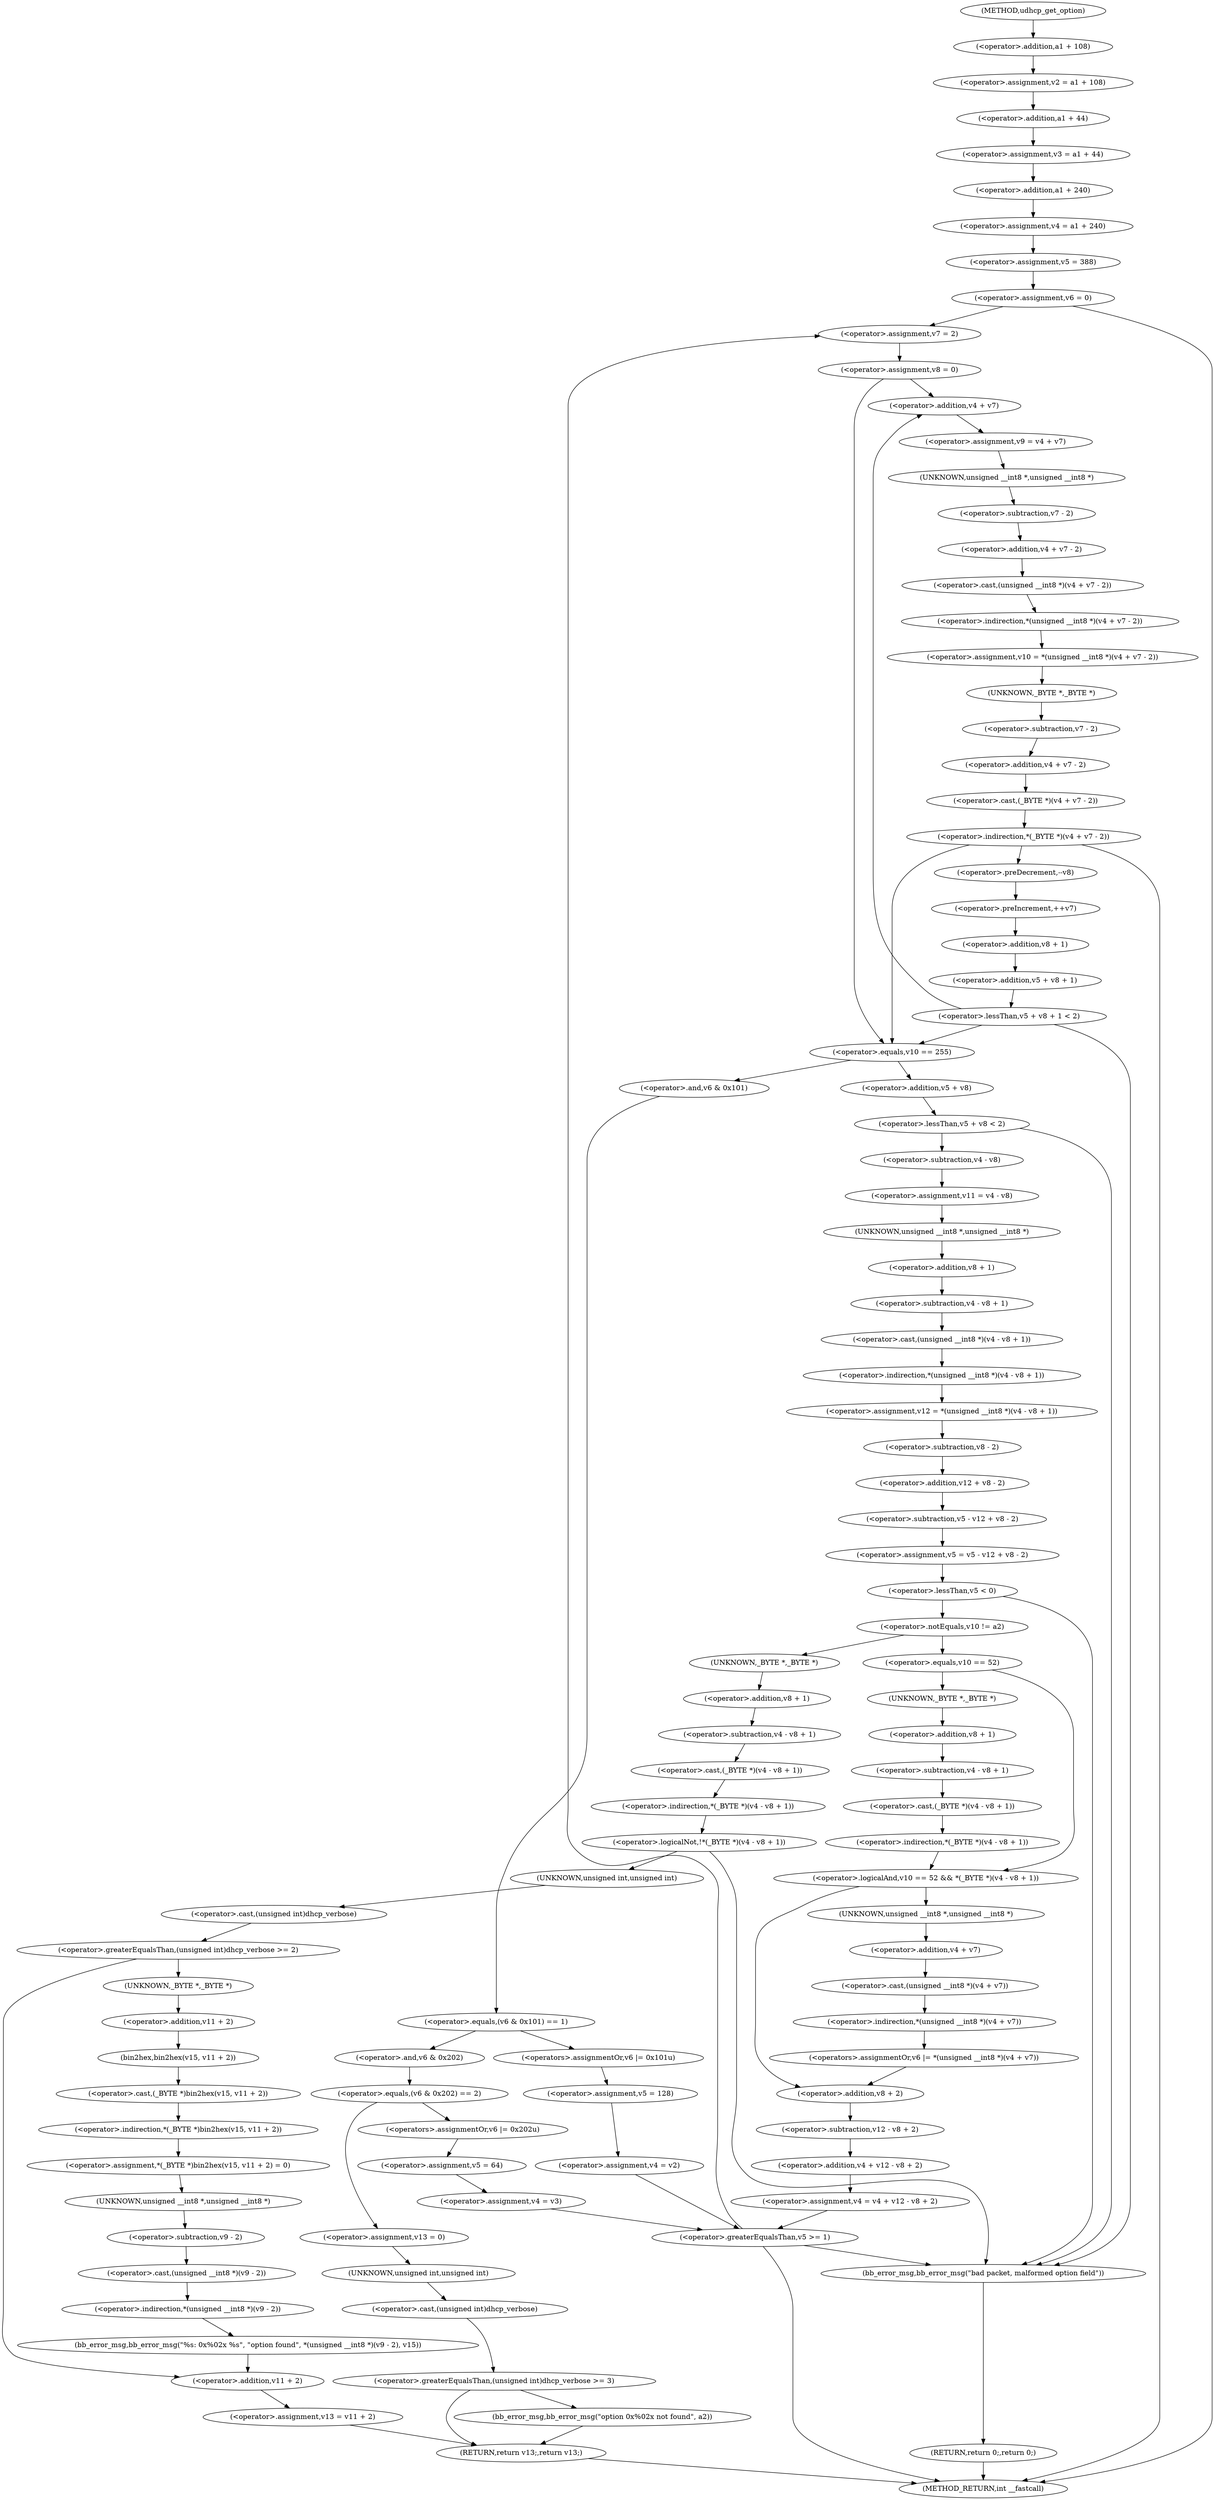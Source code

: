 digraph udhcp_get_option {  
"1000131" [label = "(<operator>.assignment,v2 = a1 + 108)" ]
"1000133" [label = "(<operator>.addition,a1 + 108)" ]
"1000136" [label = "(<operator>.assignment,v3 = a1 + 44)" ]
"1000138" [label = "(<operator>.addition,a1 + 44)" ]
"1000141" [label = "(<operator>.assignment,v4 = a1 + 240)" ]
"1000143" [label = "(<operator>.addition,a1 + 240)" ]
"1000146" [label = "(<operator>.assignment,v5 = 388)" ]
"1000149" [label = "(<operator>.assignment,v6 = 0)" ]
"1000155" [label = "(<operator>.assignment,v7 = 2)" ]
"1000158" [label = "(<operator>.assignment,v8 = 0)" ]
"1000164" [label = "(<operator>.assignment,v9 = v4 + v7)" ]
"1000166" [label = "(<operator>.addition,v4 + v7)" ]
"1000169" [label = "(<operator>.assignment,v10 = *(unsigned __int8 *)(v4 + v7 - 2))" ]
"1000171" [label = "(<operator>.indirection,*(unsigned __int8 *)(v4 + v7 - 2))" ]
"1000172" [label = "(<operator>.cast,(unsigned __int8 *)(v4 + v7 - 2))" ]
"1000173" [label = "(UNKNOWN,unsigned __int8 *,unsigned __int8 *)" ]
"1000174" [label = "(<operator>.addition,v4 + v7 - 2)" ]
"1000176" [label = "(<operator>.subtraction,v7 - 2)" ]
"1000180" [label = "(<operator>.indirection,*(_BYTE *)(v4 + v7 - 2))" ]
"1000181" [label = "(<operator>.cast,(_BYTE *)(v4 + v7 - 2))" ]
"1000182" [label = "(UNKNOWN,_BYTE *,_BYTE *)" ]
"1000183" [label = "(<operator>.addition,v4 + v7 - 2)" ]
"1000185" [label = "(<operator>.subtraction,v7 - 2)" ]
"1000189" [label = "(<operator>.preDecrement,--v8)" ]
"1000191" [label = "(<operator>.preIncrement,++v7)" ]
"1000194" [label = "(<operator>.lessThan,v5 + v8 + 1 < 2)" ]
"1000195" [label = "(<operator>.addition,v5 + v8 + 1)" ]
"1000197" [label = "(<operator>.addition,v8 + 1)" ]
"1000203" [label = "(<operator>.equals,v10 == 255)" ]
"1000208" [label = "(<operator>.equals,(v6 & 0x101) == 1)" ]
"1000209" [label = "(<operator>.and,v6 & 0x101)" ]
"1000214" [label = "(<operators>.assignmentOr,v6 |= 0x101u)" ]
"1000217" [label = "(<operator>.assignment,v5 = 128)" ]
"1000220" [label = "(<operator>.assignment,v4 = v2)" ]
"1000225" [label = "(<operator>.equals,(v6 & 0x202) == 2)" ]
"1000226" [label = "(<operator>.and,v6 & 0x202)" ]
"1000231" [label = "(<operators>.assignmentOr,v6 |= 0x202u)" ]
"1000234" [label = "(<operator>.assignment,v5 = 64)" ]
"1000237" [label = "(<operator>.assignment,v4 = v3)" ]
"1000241" [label = "(<operator>.assignment,v13 = 0)" ]
"1000245" [label = "(<operator>.greaterEqualsThan,(unsigned int)dhcp_verbose >= 3)" ]
"1000246" [label = "(<operator>.cast,(unsigned int)dhcp_verbose)" ]
"1000247" [label = "(UNKNOWN,unsigned int,unsigned int)" ]
"1000250" [label = "(bb_error_msg,bb_error_msg(\"option 0x%02x not found\", a2))" ]
"1000256" [label = "(<operator>.lessThan,v5 + v8 < 2)" ]
"1000257" [label = "(<operator>.addition,v5 + v8)" ]
"1000262" [label = "(<operator>.assignment,v11 = v4 - v8)" ]
"1000264" [label = "(<operator>.subtraction,v4 - v8)" ]
"1000267" [label = "(<operator>.assignment,v12 = *(unsigned __int8 *)(v4 - v8 + 1))" ]
"1000269" [label = "(<operator>.indirection,*(unsigned __int8 *)(v4 - v8 + 1))" ]
"1000270" [label = "(<operator>.cast,(unsigned __int8 *)(v4 - v8 + 1))" ]
"1000271" [label = "(UNKNOWN,unsigned __int8 *,unsigned __int8 *)" ]
"1000272" [label = "(<operator>.subtraction,v4 - v8 + 1)" ]
"1000274" [label = "(<operator>.addition,v8 + 1)" ]
"1000277" [label = "(<operator>.assignment,v5 = v5 - v12 + v8 - 2)" ]
"1000279" [label = "(<operator>.subtraction,v5 - v12 + v8 - 2)" ]
"1000281" [label = "(<operator>.addition,v12 + v8 - 2)" ]
"1000283" [label = "(<operator>.subtraction,v8 - 2)" ]
"1000287" [label = "(<operator>.lessThan,v5 < 0)" ]
"1000292" [label = "(<operator>.notEquals,v10 != a2)" ]
"1000297" [label = "(<operator>.logicalAnd,v10 == 52 && *(_BYTE *)(v4 - v8 + 1))" ]
"1000298" [label = "(<operator>.equals,v10 == 52)" ]
"1000301" [label = "(<operator>.indirection,*(_BYTE *)(v4 - v8 + 1))" ]
"1000302" [label = "(<operator>.cast,(_BYTE *)(v4 - v8 + 1))" ]
"1000303" [label = "(UNKNOWN,_BYTE *,_BYTE *)" ]
"1000304" [label = "(<operator>.subtraction,v4 - v8 + 1)" ]
"1000306" [label = "(<operator>.addition,v8 + 1)" ]
"1000309" [label = "(<operators>.assignmentOr,v6 |= *(unsigned __int8 *)(v4 + v7))" ]
"1000311" [label = "(<operator>.indirection,*(unsigned __int8 *)(v4 + v7))" ]
"1000312" [label = "(<operator>.cast,(unsigned __int8 *)(v4 + v7))" ]
"1000313" [label = "(UNKNOWN,unsigned __int8 *,unsigned __int8 *)" ]
"1000314" [label = "(<operator>.addition,v4 + v7)" ]
"1000317" [label = "(<operator>.assignment,v4 = v4 + v12 - v8 + 2)" ]
"1000319" [label = "(<operator>.addition,v4 + v12 - v8 + 2)" ]
"1000321" [label = "(<operator>.subtraction,v12 - v8 + 2)" ]
"1000323" [label = "(<operator>.addition,v8 + 2)" ]
"1000328" [label = "(<operator>.greaterEqualsThan,v5 >= 1)" ]
"1000334" [label = "(<operator>.logicalNot,!*(_BYTE *)(v4 - v8 + 1))" ]
"1000335" [label = "(<operator>.indirection,*(_BYTE *)(v4 - v8 + 1))" ]
"1000336" [label = "(<operator>.cast,(_BYTE *)(v4 - v8 + 1))" ]
"1000337" [label = "(UNKNOWN,_BYTE *,_BYTE *)" ]
"1000338" [label = "(<operator>.subtraction,v4 - v8 + 1)" ]
"1000340" [label = "(<operator>.addition,v8 + 1)" ]
"1000345" [label = "(bb_error_msg,bb_error_msg(\"bad packet, malformed option field\"))" ]
"1000347" [label = "(RETURN,return 0;,return 0;)" ]
"1000350" [label = "(<operator>.greaterEqualsThan,(unsigned int)dhcp_verbose >= 2)" ]
"1000351" [label = "(<operator>.cast,(unsigned int)dhcp_verbose)" ]
"1000352" [label = "(UNKNOWN,unsigned int,unsigned int)" ]
"1000356" [label = "(<operator>.assignment,*(_BYTE *)bin2hex(v15, v11 + 2) = 0)" ]
"1000357" [label = "(<operator>.indirection,*(_BYTE *)bin2hex(v15, v11 + 2))" ]
"1000358" [label = "(<operator>.cast,(_BYTE *)bin2hex(v15, v11 + 2))" ]
"1000359" [label = "(UNKNOWN,_BYTE *,_BYTE *)" ]
"1000360" [label = "(bin2hex,bin2hex(v15, v11 + 2))" ]
"1000362" [label = "(<operator>.addition,v11 + 2)" ]
"1000366" [label = "(bb_error_msg,bb_error_msg(\"%s: 0x%02x %s\", \"option found\", *(unsigned __int8 *)(v9 - 2), v15))" ]
"1000369" [label = "(<operator>.indirection,*(unsigned __int8 *)(v9 - 2))" ]
"1000370" [label = "(<operator>.cast,(unsigned __int8 *)(v9 - 2))" ]
"1000371" [label = "(UNKNOWN,unsigned __int8 *,unsigned __int8 *)" ]
"1000372" [label = "(<operator>.subtraction,v9 - 2)" ]
"1000376" [label = "(<operator>.assignment,v13 = v11 + 2)" ]
"1000378" [label = "(<operator>.addition,v11 + 2)" ]
"1000381" [label = "(RETURN,return v13;,return v13;)" ]
"1000114" [label = "(METHOD,udhcp_get_option)" ]
"1000383" [label = "(METHOD_RETURN,int __fastcall)" ]
  "1000131" -> "1000138" 
  "1000133" -> "1000131" 
  "1000136" -> "1000143" 
  "1000138" -> "1000136" 
  "1000141" -> "1000146" 
  "1000143" -> "1000141" 
  "1000146" -> "1000149" 
  "1000149" -> "1000383" 
  "1000149" -> "1000155" 
  "1000155" -> "1000158" 
  "1000158" -> "1000166" 
  "1000158" -> "1000203" 
  "1000164" -> "1000173" 
  "1000166" -> "1000164" 
  "1000169" -> "1000182" 
  "1000171" -> "1000169" 
  "1000172" -> "1000171" 
  "1000173" -> "1000176" 
  "1000174" -> "1000172" 
  "1000176" -> "1000174" 
  "1000180" -> "1000383" 
  "1000180" -> "1000203" 
  "1000180" -> "1000189" 
  "1000181" -> "1000180" 
  "1000182" -> "1000185" 
  "1000183" -> "1000181" 
  "1000185" -> "1000183" 
  "1000189" -> "1000191" 
  "1000191" -> "1000197" 
  "1000194" -> "1000166" 
  "1000194" -> "1000203" 
  "1000194" -> "1000345" 
  "1000195" -> "1000194" 
  "1000197" -> "1000195" 
  "1000203" -> "1000209" 
  "1000203" -> "1000257" 
  "1000208" -> "1000214" 
  "1000208" -> "1000226" 
  "1000209" -> "1000208" 
  "1000214" -> "1000217" 
  "1000217" -> "1000220" 
  "1000220" -> "1000328" 
  "1000225" -> "1000231" 
  "1000225" -> "1000241" 
  "1000226" -> "1000225" 
  "1000231" -> "1000234" 
  "1000234" -> "1000237" 
  "1000237" -> "1000328" 
  "1000241" -> "1000247" 
  "1000245" -> "1000250" 
  "1000245" -> "1000381" 
  "1000246" -> "1000245" 
  "1000247" -> "1000246" 
  "1000250" -> "1000381" 
  "1000256" -> "1000345" 
  "1000256" -> "1000264" 
  "1000257" -> "1000256" 
  "1000262" -> "1000271" 
  "1000264" -> "1000262" 
  "1000267" -> "1000283" 
  "1000269" -> "1000267" 
  "1000270" -> "1000269" 
  "1000271" -> "1000274" 
  "1000272" -> "1000270" 
  "1000274" -> "1000272" 
  "1000277" -> "1000287" 
  "1000279" -> "1000277" 
  "1000281" -> "1000279" 
  "1000283" -> "1000281" 
  "1000287" -> "1000345" 
  "1000287" -> "1000292" 
  "1000292" -> "1000337" 
  "1000292" -> "1000298" 
  "1000297" -> "1000313" 
  "1000297" -> "1000323" 
  "1000298" -> "1000303" 
  "1000298" -> "1000297" 
  "1000301" -> "1000297" 
  "1000302" -> "1000301" 
  "1000303" -> "1000306" 
  "1000304" -> "1000302" 
  "1000306" -> "1000304" 
  "1000309" -> "1000323" 
  "1000311" -> "1000309" 
  "1000312" -> "1000311" 
  "1000313" -> "1000314" 
  "1000314" -> "1000312" 
  "1000317" -> "1000328" 
  "1000319" -> "1000317" 
  "1000321" -> "1000319" 
  "1000323" -> "1000321" 
  "1000328" -> "1000383" 
  "1000328" -> "1000155" 
  "1000328" -> "1000345" 
  "1000334" -> "1000352" 
  "1000334" -> "1000345" 
  "1000335" -> "1000334" 
  "1000336" -> "1000335" 
  "1000337" -> "1000340" 
  "1000338" -> "1000336" 
  "1000340" -> "1000338" 
  "1000345" -> "1000347" 
  "1000347" -> "1000383" 
  "1000350" -> "1000359" 
  "1000350" -> "1000378" 
  "1000351" -> "1000350" 
  "1000352" -> "1000351" 
  "1000356" -> "1000371" 
  "1000357" -> "1000356" 
  "1000358" -> "1000357" 
  "1000359" -> "1000362" 
  "1000360" -> "1000358" 
  "1000362" -> "1000360" 
  "1000366" -> "1000378" 
  "1000369" -> "1000366" 
  "1000370" -> "1000369" 
  "1000371" -> "1000372" 
  "1000372" -> "1000370" 
  "1000376" -> "1000381" 
  "1000378" -> "1000376" 
  "1000381" -> "1000383" 
  "1000114" -> "1000133" 
}
